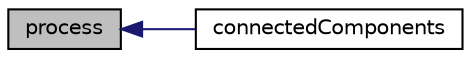 digraph "process"
{
  edge [fontname="Helvetica",fontsize="10",labelfontname="Helvetica",labelfontsize="10"];
  node [fontname="Helvetica",fontsize="10",shape=record];
  rankdir="LR";
  Node1 [label="process",height=0.2,width=0.4,color="black", fillcolor="grey75", style="filled" fontcolor="black"];
  Node1 -> Node2 [dir="back",color="midnightblue",fontsize="10",style="solid",fontname="Helvetica"];
  Node2 [label="connectedComponents",height=0.2,width=0.4,color="black", fillcolor="white", style="filled",URL="$connectedComponents_8c.html#a5e0477c2969e990884e82d377264c37a",tooltip="postgres_connection.h "];
}
